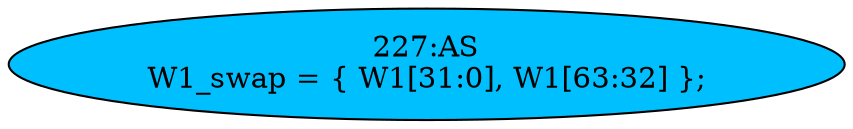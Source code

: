 strict digraph "" {
	node [label="\N"];
	"227:AS"	 [ast="<pyverilog.vparser.ast.Assign object at 0x7f65e4bcd990>",
		def_var="['W1_swap']",
		fillcolor=deepskyblue,
		label="227:AS
W1_swap = { W1[31:0], W1[63:32] };",
		statements="[]",
		style=filled,
		typ=Assign,
		use_var="['W1', 'W1']"];
}
